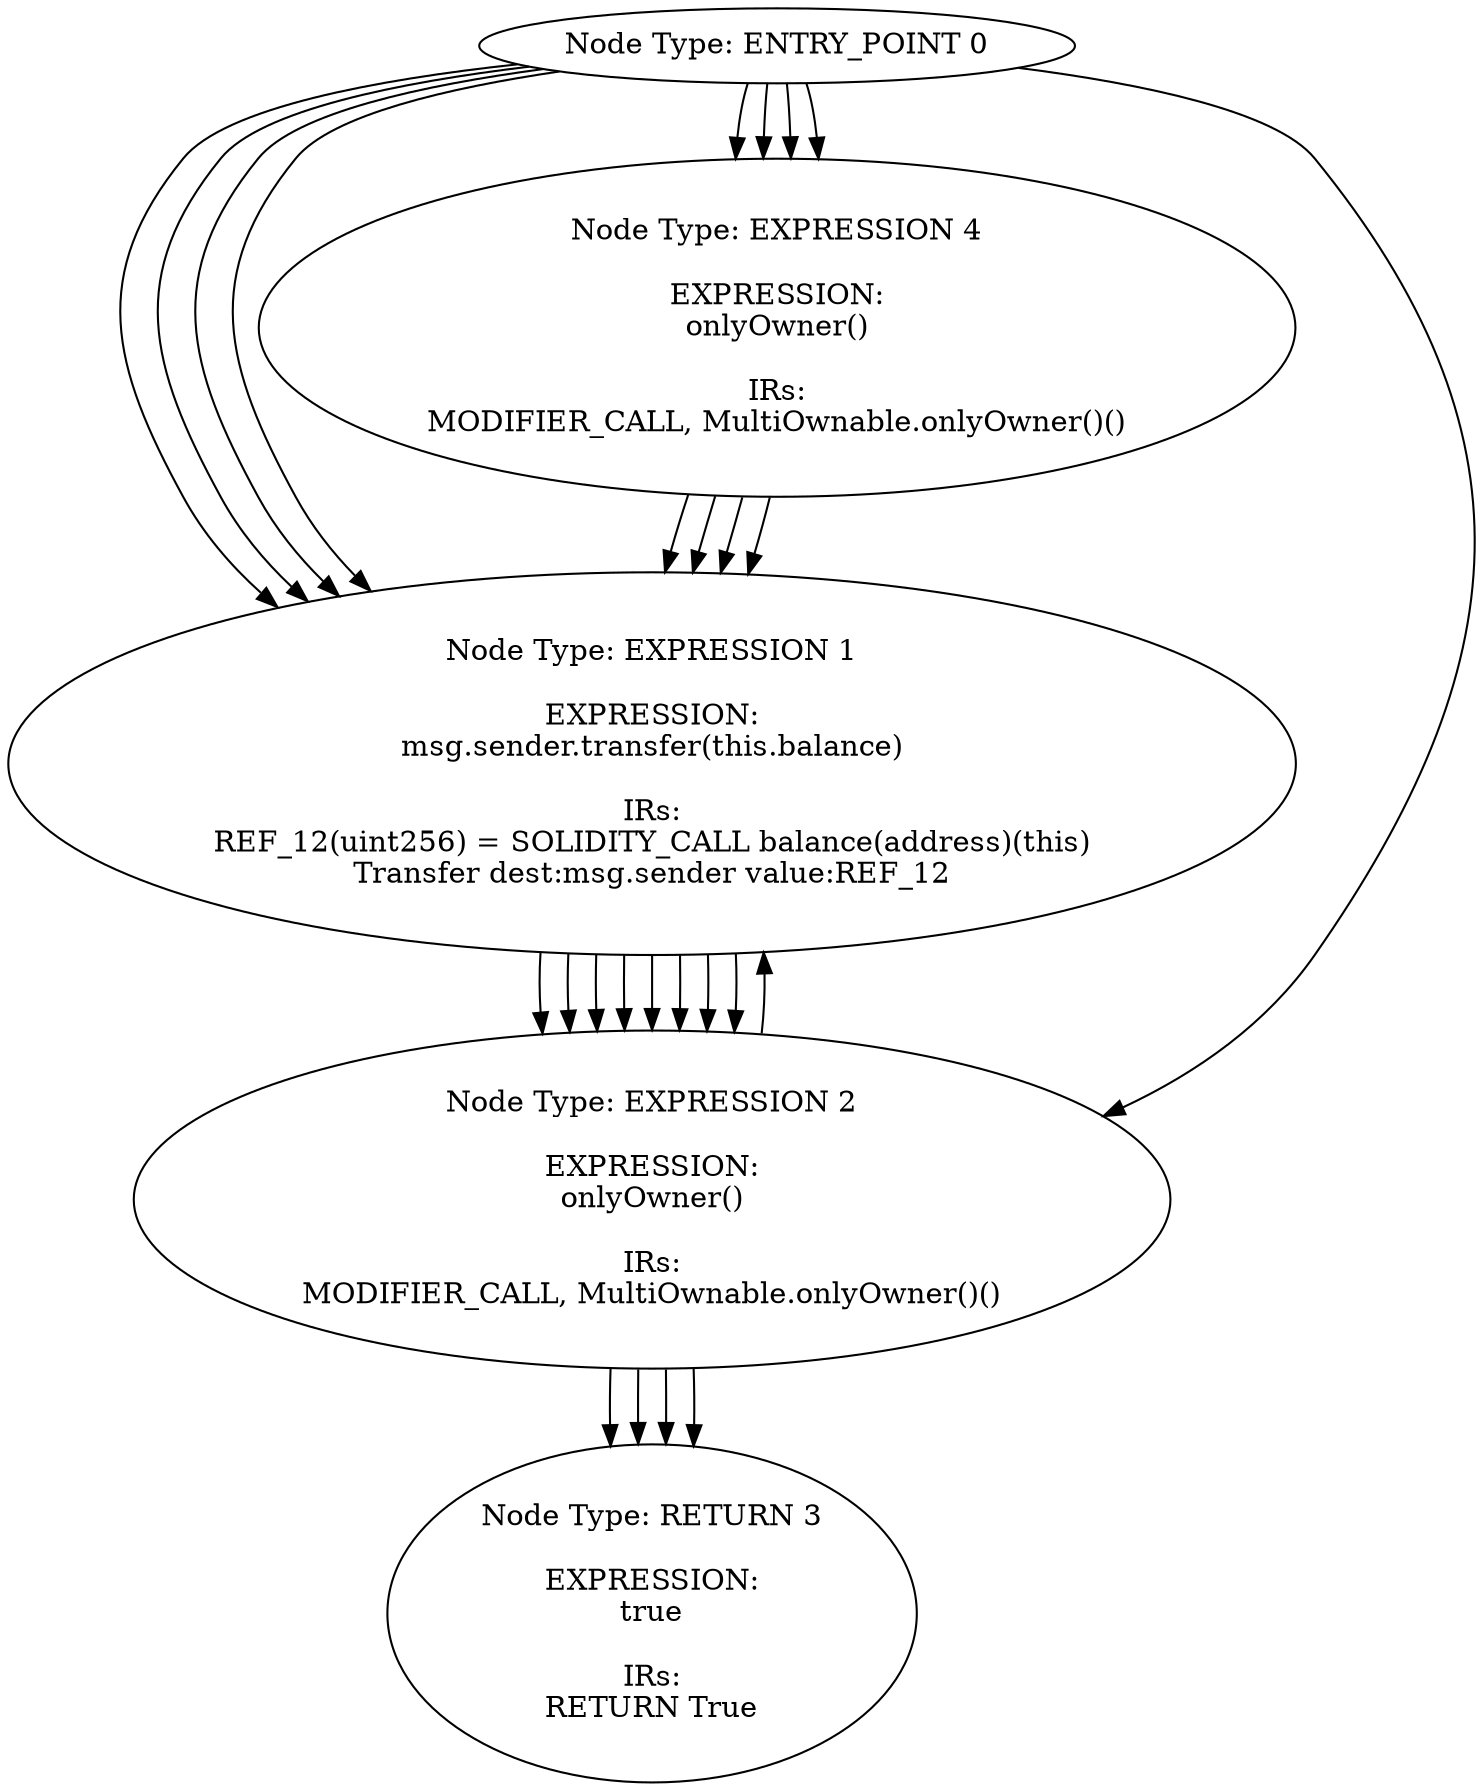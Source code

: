 digraph CFG {
0[label="Node Type: ENTRY_POINT 0
"];
0->1;
1[label="Node Type: EXPRESSION 1

EXPRESSION:
root = msg.sender

IRs:
root(address) := msg.sender(address)"];
1->2;
2[label="Node Type: EXPRESSION 2

EXPRESSION:
owners[root] = root

IRs:
REF_0(address) -> owners[root]
REF_0(address) (->owners) := root(address)"];
0[label="Node Type: ENTRY_POINT 0
"];
0->4;
1[label="Node Type: EXPRESSION 1

EXPRESSION:
require(bool)(owners[_owner] == msg.sender || (owners[_owner] != 0 && msg.sender == root))

IRs:
REF_2(address) -> owners[_owner]
TMP_3(bool) = REF_2 == msg.sender
REF_3(address) -> owners[_owner]
TMP_4(bool) = REF_3 != 0
TMP_5(bool) = msg.sender == root
TMP_6(bool) = TMP_4 && TMP_5
TMP_7(bool) = TMP_3 || TMP_6
TMP_8(None) = SOLIDITY_CALL require(bool)(TMP_7)"];
1->2;
2[label="Node Type: EXPRESSION 2

EXPRESSION:
owners[_owner] = 0

IRs:
REF_4(address) -> owners[_owner]
REF_4(address) (->owners) := 0(uint256)"];
2->3;
3[label="Node Type: RETURN 3

EXPRESSION:
true

IRs:
RETURN True"];
4[label="Node Type: EXPRESSION 4

EXPRESSION:
onlyOwner()

IRs:
MODIFIER_CALL, MultiOwnable.onlyOwner()()"];
4->1;
0[label="Node Type: ENTRY_POINT 0
"];
0->4;
1[label="Node Type: EXPRESSION 1

EXPRESSION:
require(bool)(_owner != 0)

IRs:
TMP_0(bool) = _owner != 0
TMP_1(None) = SOLIDITY_CALL require(bool)(TMP_0)"];
1->2;
2[label="Node Type: EXPRESSION 2

EXPRESSION:
owners[_owner] = msg.sender

IRs:
REF_1(address) -> owners[_owner]
REF_1(address) (->owners) := msg.sender(address)"];
2->3;
3[label="Node Type: RETURN 3

EXPRESSION:
true

IRs:
RETURN True"];
4[label="Node Type: EXPRESSION 4

EXPRESSION:
onlyOwner()

IRs:
MODIFIER_CALL, MultiOwnable.onlyOwner()()"];
4->1;
0[label="Node Type: ENTRY_POINT 0
"];
0->1;
1[label="Node Type: EXPRESSION 1

EXPRESSION:
require(bool)(owners[msg.sender] != 0)

IRs:
REF_5(address) -> owners[msg.sender]
TMP_10(bool) = REF_5 != 0
TMP_11(None) = SOLIDITY_CALL require(bool)(TMP_10)"];
1->2;
2[label="Node Type: _ 2
"];
0[label="Node Type: ENTRY_POINT 0
"];
0->1;
1[label="Node Type: EXPRESSION 1

EXPRESSION:
root = msg.sender

IRs:
root(address) := msg.sender(address)"];
1->2;
2[label="Node Type: EXPRESSION 2

EXPRESSION:
owners[root] = root

IRs:
REF_6(address) -> owners[root]
REF_6(address) (->owners) := root(address)"];
0[label="Node Type: ENTRY_POINT 0
"];
0->4;
1[label="Node Type: EXPRESSION 1

EXPRESSION:
require(bool)(owners[_owner] == msg.sender || (owners[_owner] != 0 && msg.sender == root))

IRs:
REF_8(address) -> owners[_owner]
TMP_15(bool) = REF_8 == msg.sender
REF_9(address) -> owners[_owner]
TMP_16(bool) = REF_9 != 0
TMP_17(bool) = msg.sender == root
TMP_18(bool) = TMP_16 && TMP_17
TMP_19(bool) = TMP_15 || TMP_18
TMP_20(None) = SOLIDITY_CALL require(bool)(TMP_19)"];
1->2;
2[label="Node Type: EXPRESSION 2

EXPRESSION:
owners[_owner] = 0

IRs:
REF_10(address) -> owners[_owner]
REF_10(address) (->owners) := 0(uint256)"];
2->3;
3[label="Node Type: RETURN 3

EXPRESSION:
true

IRs:
RETURN True"];
4[label="Node Type: EXPRESSION 4

EXPRESSION:
onlyOwner()

IRs:
MODIFIER_CALL, MultiOwnable.onlyOwner()()"];
4->1;
0[label="Node Type: ENTRY_POINT 0
"];
0[label="Node Type: ENTRY_POINT 0
"];
0->4;
1[label="Node Type: EXPRESSION 1

EXPRESSION:
require(bool)(_owner != 0)

IRs:
TMP_12(bool) = _owner != 0
TMP_13(None) = SOLIDITY_CALL require(bool)(TMP_12)"];
1->2;
2[label="Node Type: EXPRESSION 2

EXPRESSION:
owners[_owner] = msg.sender

IRs:
REF_7(address) -> owners[_owner]
REF_7(address) (->owners) := msg.sender(address)"];
2->3;
3[label="Node Type: RETURN 3

EXPRESSION:
true

IRs:
RETURN True"];
4[label="Node Type: EXPRESSION 4

EXPRESSION:
onlyOwner()

IRs:
MODIFIER_CALL, MultiOwnable.onlyOwner()()"];
4->1;
0[label="Node Type: ENTRY_POINT 0
"];
0->1;
1[label="Node Type: EXPRESSION 1

EXPRESSION:
require(bool)(owners[msg.sender] != 0)

IRs:
REF_13(address) -> owners[msg.sender]
TMP_24(bool) = REF_13 != 0
TMP_25(None) = SOLIDITY_CALL require(bool)(TMP_24)"];
1->2;
2[label="Node Type: _ 2
"];
0[label="Node Type: ENTRY_POINT 0
"];
0->2;
1[label="Node Type: EXPRESSION 1

EXPRESSION:
msg.sender.transfer(this.balance)

IRs:
REF_12(uint256) = SOLIDITY_CALL balance(address)(this)
Transfer dest:msg.sender value:REF_12"];
2[label="Node Type: EXPRESSION 2

EXPRESSION:
onlyOwner()

IRs:
MODIFIER_CALL, MultiOwnable.onlyOwner()()"];
2->1;
}
